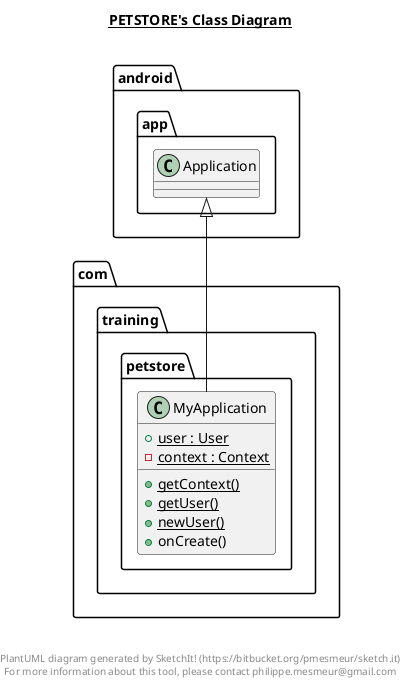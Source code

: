 @startuml

title __PETSTORE's Class Diagram__\n

  namespace com.training.petstore {
    class com.training.petstore.MyApplication {
        {static} + user : User
        {static} - context : Context
        {static} + getContext()
        {static} + getUser()
        {static} + newUser()
        + onCreate()
    }
  }
  

  com.training.petstore.MyApplication -up-|> android.app.Application


right footer


PlantUML diagram generated by SketchIt! (https://bitbucket.org/pmesmeur/sketch.it)
For more information about this tool, please contact philippe.mesmeur@gmail.com
endfooter

@enduml
